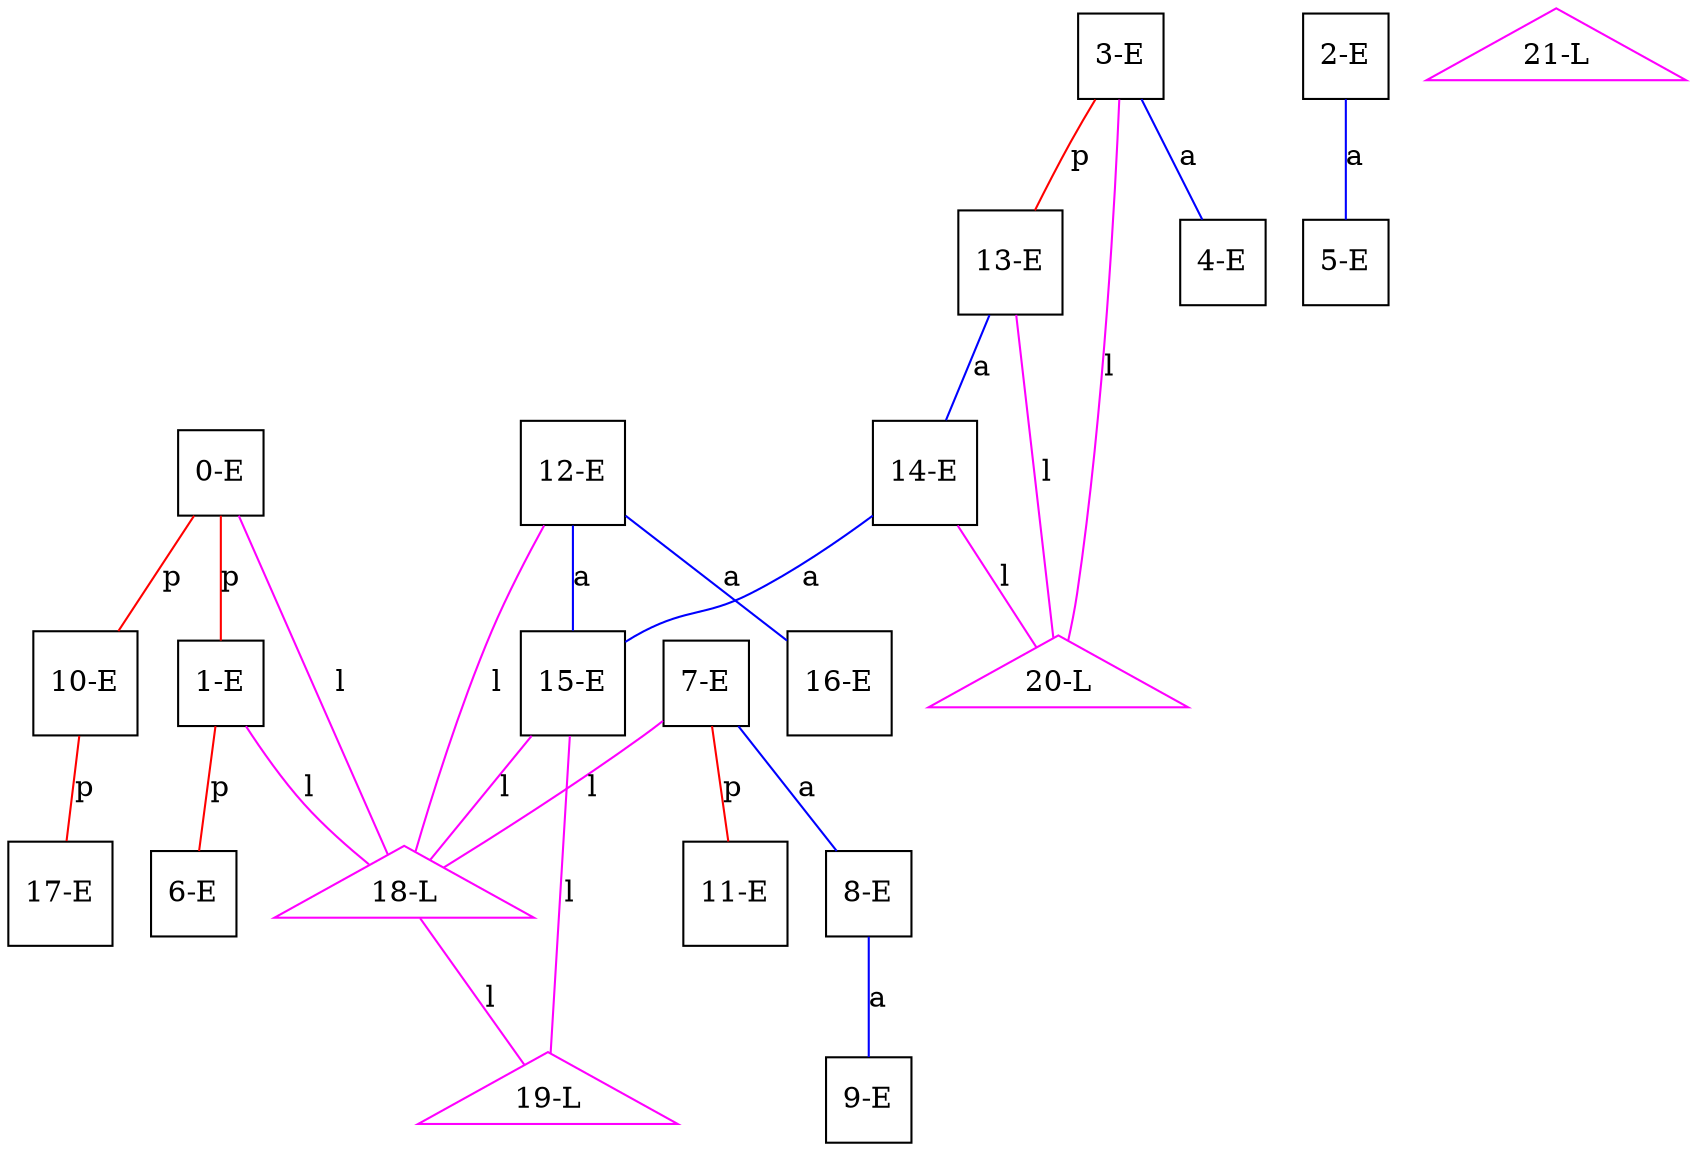 graph ProteinGraph {
    0 [label="0-E" shape=square color=black];
    1 [label="1-E" shape=square color=black];
    2 [label="2-E" shape=square color=black];
    3 [label="3-E" shape=square color=black];
    4 [label="4-E" shape=square color=black];
    5 [label="5-E" shape=square color=black];
    6 [label="6-E" shape=square color=black];
    7 [label="7-E" shape=square color=black];
    8 [label="8-E" shape=square color=black];
    9 [label="9-E" shape=square color=black];
    10 [label="10-E" shape=square color=black];
    11 [label="11-E" shape=square color=black];
    12 [label="12-E" shape=square color=black];
    13 [label="13-E" shape=square color=black];
    14 [label="14-E" shape=square color=black];
    15 [label="15-E" shape=square color=black];
    16 [label="16-E" shape=square color=black];
    17 [label="17-E" shape=square color=black];
    18 [label="18-L" shape=triangle color=magenta];
    19 [label="19-L" shape=triangle color=magenta];
    20 [label="20-L" shape=triangle color=magenta];
    21 [label="21-L" shape=triangle color=magenta];
    0 -- 1 [label="p" color=red];
    0 -- 10 [label="p" color=red];
    0 -- 18 [label="l" color=magenta];
    1 -- 6 [label="p" color=red];
    1 -- 18 [label="l" color=magenta];
    2 -- 5 [label="a" color=blue];
    3 -- 4 [label="a" color=blue];
    3 -- 13 [label="p" color=red];
    3 -- 20 [label="l" color=magenta];
    7 -- 8 [label="a" color=blue];
    7 -- 11 [label="p" color=red];
    7 -- 18 [label="l" color=magenta];
    8 -- 9 [label="a" color=blue];
    10 -- 17 [label="p" color=red];
    12 -- 15 [label="a" color=blue];
    12 -- 16 [label="a" color=blue];
    12 -- 18 [label="l" color=magenta];
    13 -- 14 [label="a" color=blue];
    13 -- 20 [label="l" color=magenta];
    14 -- 15 [label="a" color=blue];
    14 -- 20 [label="l" color=magenta];
    15 -- 18 [label="l" color=magenta];
    15 -- 19 [label="l" color=magenta];
    18 -- 19 [label="l" color=magenta];
}
